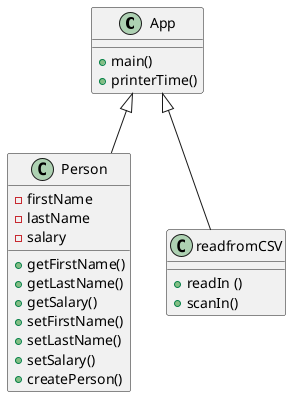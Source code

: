 @startuml
'https://plantuml.com/class-diagram

App <|-- Person
App <|-- readfromCSV


class App {
+main()
+printerTime()
}

class Person {
-firstName
-lastName
-salary
+getFirstName()
+getLastName()
+getSalary()
+setFirstName()
+setLastName()
+setSalary()
+createPerson()
}

class readfromCSV {
+readIn ()
+scanIn()
}

@enduml